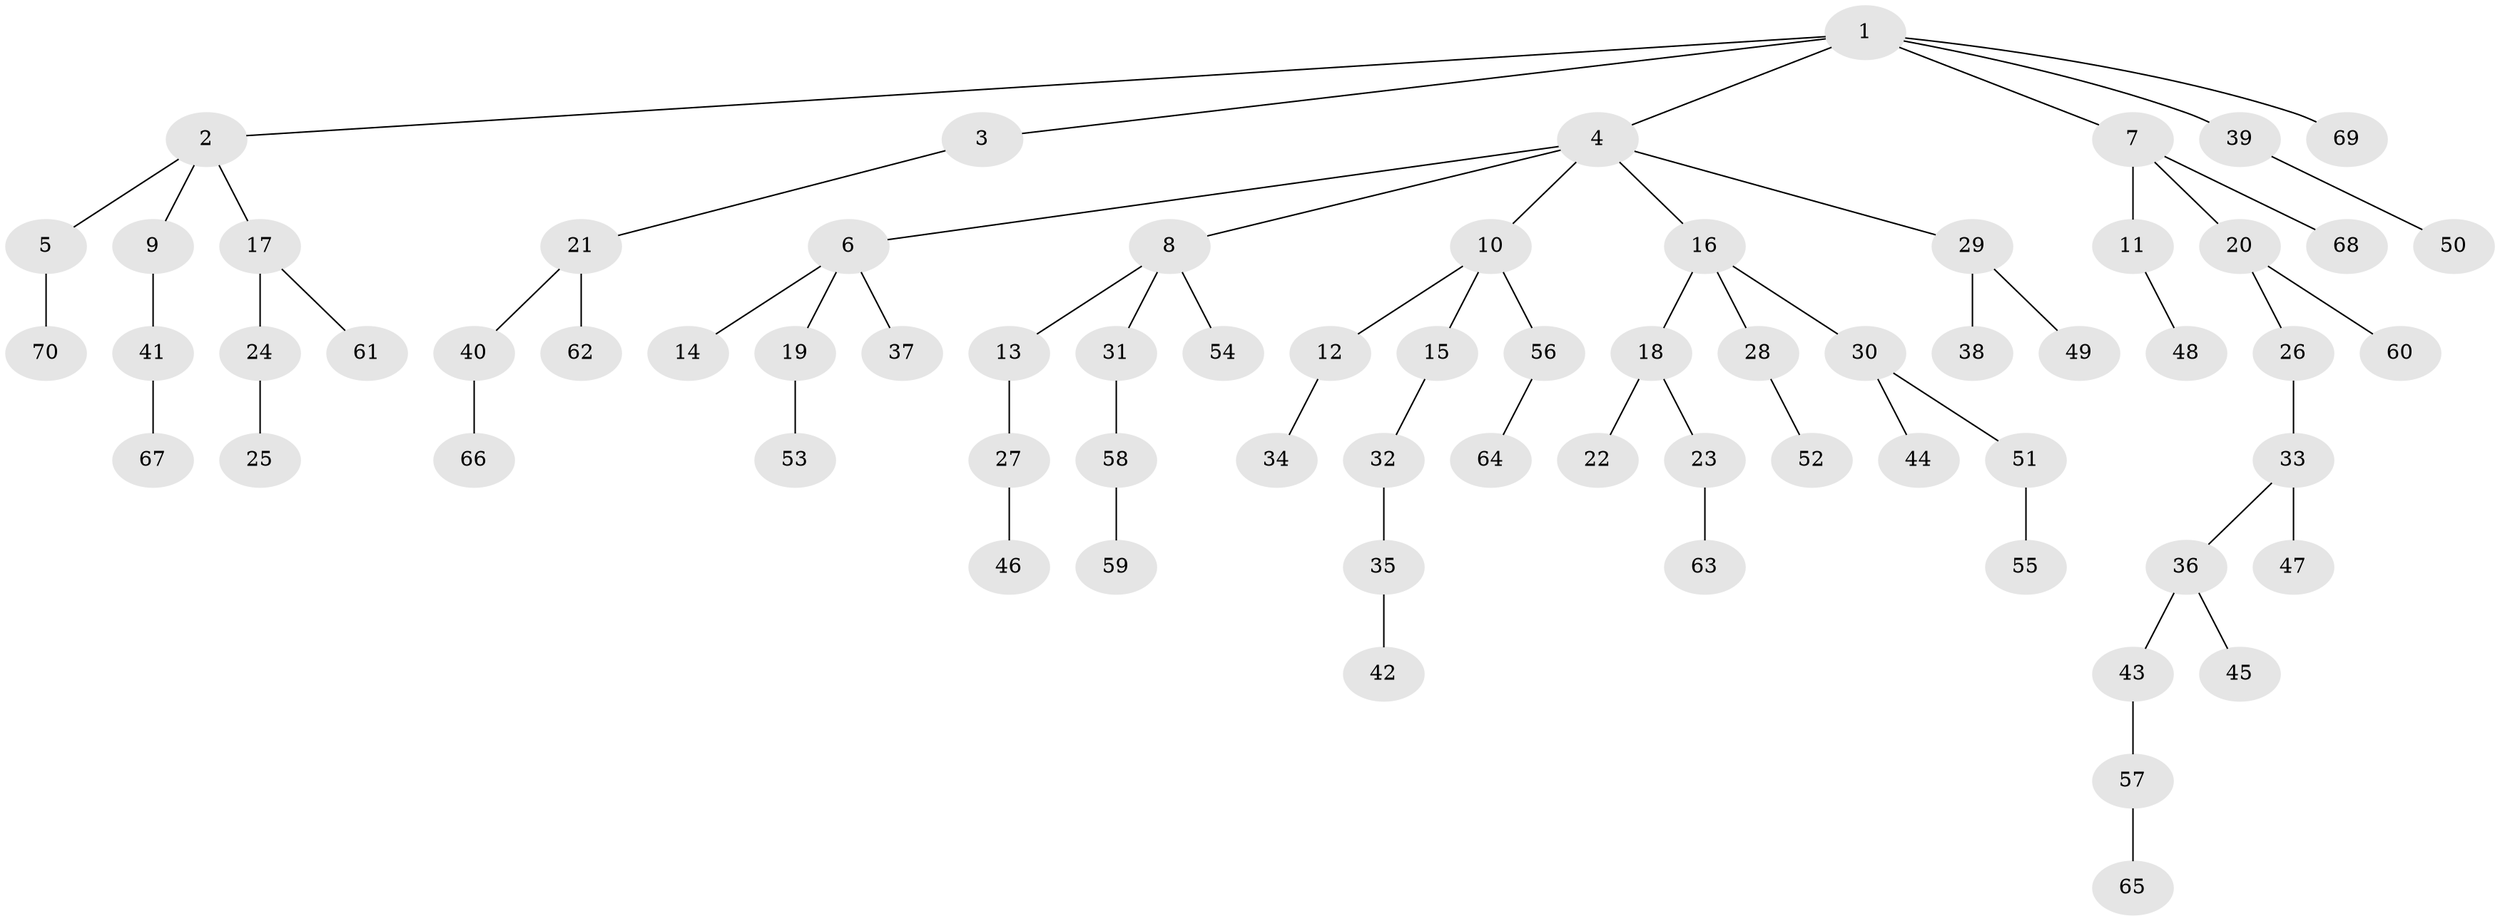 // coarse degree distribution, {6: 0.02, 4: 0.08, 2: 0.46, 1: 0.38, 3: 0.04, 5: 0.02}
// Generated by graph-tools (version 1.1) at 2025/37/03/04/25 23:37:17]
// undirected, 70 vertices, 69 edges
graph export_dot {
  node [color=gray90,style=filled];
  1;
  2;
  3;
  4;
  5;
  6;
  7;
  8;
  9;
  10;
  11;
  12;
  13;
  14;
  15;
  16;
  17;
  18;
  19;
  20;
  21;
  22;
  23;
  24;
  25;
  26;
  27;
  28;
  29;
  30;
  31;
  32;
  33;
  34;
  35;
  36;
  37;
  38;
  39;
  40;
  41;
  42;
  43;
  44;
  45;
  46;
  47;
  48;
  49;
  50;
  51;
  52;
  53;
  54;
  55;
  56;
  57;
  58;
  59;
  60;
  61;
  62;
  63;
  64;
  65;
  66;
  67;
  68;
  69;
  70;
  1 -- 2;
  1 -- 3;
  1 -- 4;
  1 -- 7;
  1 -- 39;
  1 -- 69;
  2 -- 5;
  2 -- 9;
  2 -- 17;
  3 -- 21;
  4 -- 6;
  4 -- 8;
  4 -- 10;
  4 -- 16;
  4 -- 29;
  5 -- 70;
  6 -- 14;
  6 -- 19;
  6 -- 37;
  7 -- 11;
  7 -- 20;
  7 -- 68;
  8 -- 13;
  8 -- 31;
  8 -- 54;
  9 -- 41;
  10 -- 12;
  10 -- 15;
  10 -- 56;
  11 -- 48;
  12 -- 34;
  13 -- 27;
  15 -- 32;
  16 -- 18;
  16 -- 28;
  16 -- 30;
  17 -- 24;
  17 -- 61;
  18 -- 22;
  18 -- 23;
  19 -- 53;
  20 -- 26;
  20 -- 60;
  21 -- 40;
  21 -- 62;
  23 -- 63;
  24 -- 25;
  26 -- 33;
  27 -- 46;
  28 -- 52;
  29 -- 38;
  29 -- 49;
  30 -- 44;
  30 -- 51;
  31 -- 58;
  32 -- 35;
  33 -- 36;
  33 -- 47;
  35 -- 42;
  36 -- 43;
  36 -- 45;
  39 -- 50;
  40 -- 66;
  41 -- 67;
  43 -- 57;
  51 -- 55;
  56 -- 64;
  57 -- 65;
  58 -- 59;
}
